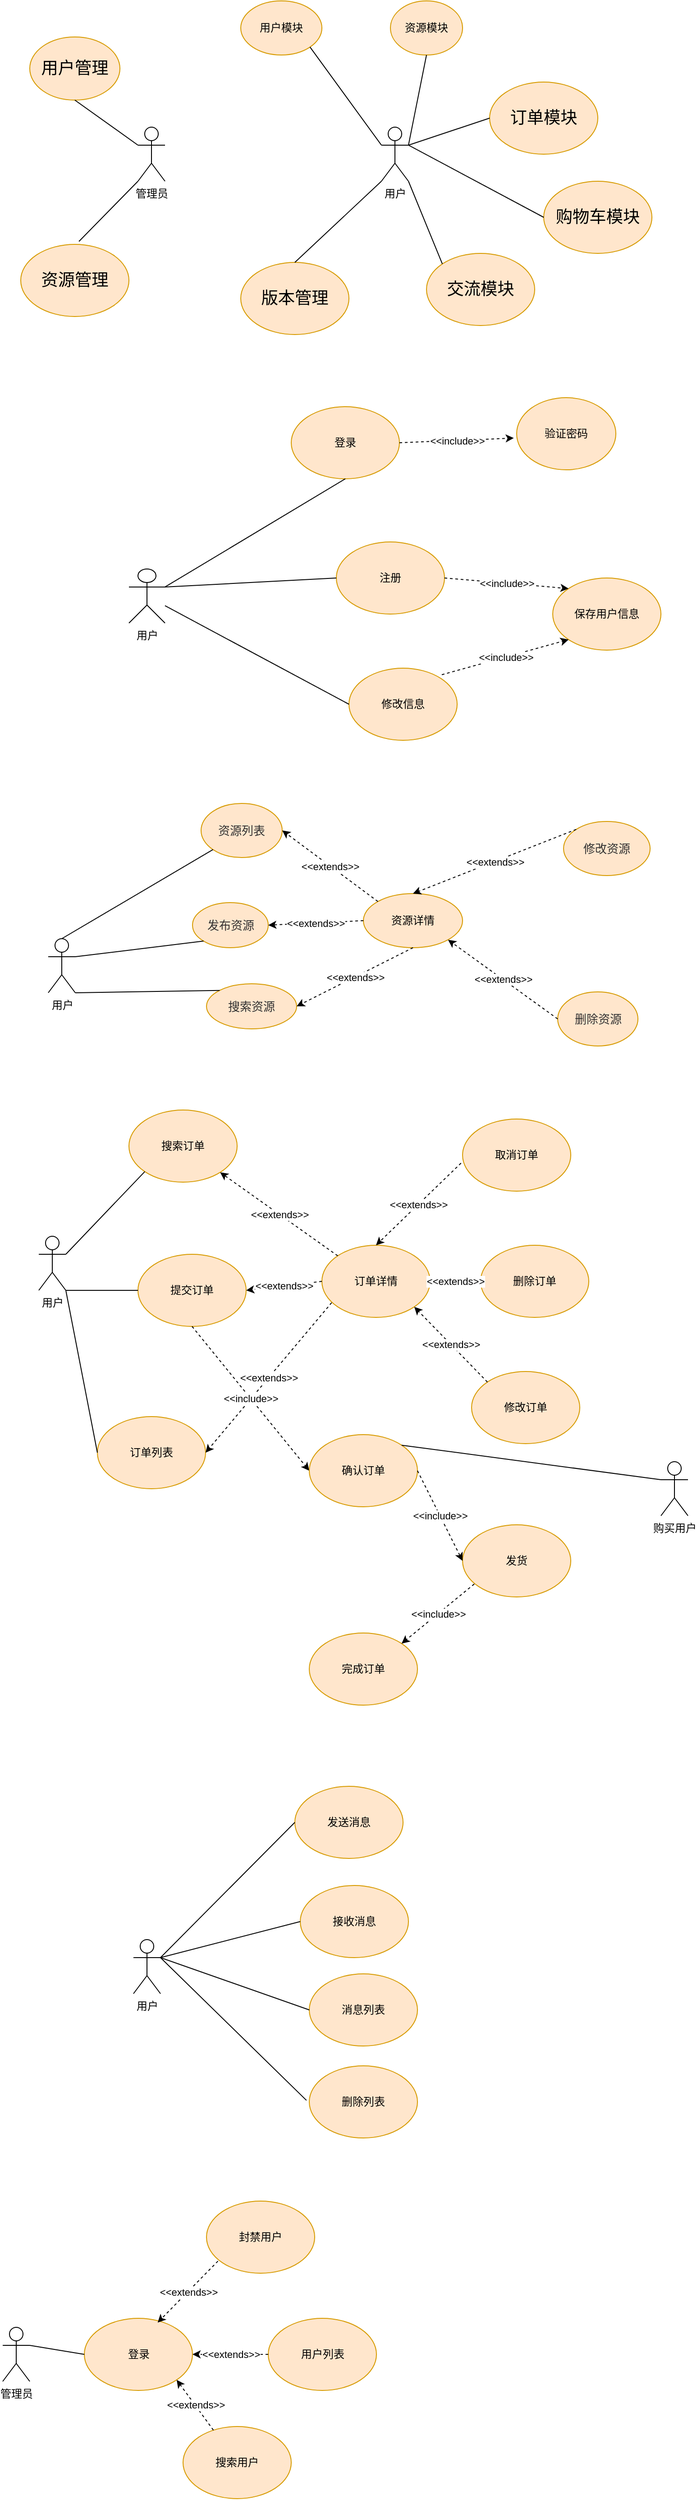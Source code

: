 <mxfile version="24.0.4" type="github">
  <diagram name="第 1 页" id="FDtEsgjhYImc4gk-P5fz">
    <mxGraphModel dx="744" dy="450" grid="1" gridSize="10" guides="1" tooltips="1" connect="1" arrows="1" fold="1" page="1" pageScale="1" pageWidth="827" pageHeight="1169" math="0" shadow="0">
      <root>
        <mxCell id="0" />
        <mxCell id="1" parent="0" />
        <mxCell id="mCHO1RYdTXxO_RGGgIWj-1" value="管理员" style="shape=umlActor;verticalLabelPosition=bottom;verticalAlign=top;html=1;outlineConnect=0;" vertex="1" parent="1">
          <mxGeometry x="180" y="210" width="30" height="60" as="geometry" />
        </mxCell>
        <mxCell id="mCHO1RYdTXxO_RGGgIWj-4" value="用户" style="shape=umlActor;verticalLabelPosition=bottom;verticalAlign=top;html=1;outlineConnect=0;" vertex="1" parent="1">
          <mxGeometry x="450" y="210" width="30" height="60" as="geometry" />
        </mxCell>
        <mxCell id="mCHO1RYdTXxO_RGGgIWj-5" value="用户模块" style="ellipse;whiteSpace=wrap;html=1;fillColor=#ffe6cc;strokeColor=#d79b00;" vertex="1" parent="1">
          <mxGeometry x="294" y="70" width="90" height="60" as="geometry" />
        </mxCell>
        <mxCell id="mCHO1RYdTXxO_RGGgIWj-6" value="资源模块" style="ellipse;whiteSpace=wrap;html=1;fillColor=#ffe6cc;strokeColor=#d79b00;" vertex="1" parent="1">
          <mxGeometry x="460" y="70" width="80" height="60" as="geometry" />
        </mxCell>
        <mxCell id="mCHO1RYdTXxO_RGGgIWj-7" value="&lt;span style=&quot;font-size: 14pt; font-family: 黑体;&quot;&gt;订单模块&lt;/span&gt;" style="ellipse;whiteSpace=wrap;html=1;fillColor=#ffe6cc;strokeColor=#d79b00;" vertex="1" parent="1">
          <mxGeometry x="570" y="160" width="120" height="80" as="geometry" />
        </mxCell>
        <mxCell id="mCHO1RYdTXxO_RGGgIWj-8" value="&lt;span style=&quot;font-size: 14pt; font-family: 黑体;&quot;&gt;交流模块&lt;/span&gt;" style="ellipse;whiteSpace=wrap;html=1;fillColor=#ffe6cc;strokeColor=#d79b00;" vertex="1" parent="1">
          <mxGeometry x="500" y="350" width="120" height="80" as="geometry" />
        </mxCell>
        <mxCell id="mCHO1RYdTXxO_RGGgIWj-9" value="&lt;span style=&quot;font-size: 14pt; font-family: 黑体;&quot;&gt;用户管理&lt;/span&gt;" style="ellipse;whiteSpace=wrap;html=1;fillColor=#ffe6cc;strokeColor=#d79b00;" vertex="1" parent="1">
          <mxGeometry x="60" y="110" width="100" height="70" as="geometry" />
        </mxCell>
        <mxCell id="mCHO1RYdTXxO_RGGgIWj-10" value="&lt;p class=&quot;MsoNormal&quot;&gt;&lt;span style=&quot;font-size: 14pt; font-family: 黑体;&quot;&gt;资源管理&lt;span lang=&quot;EN-US&quot;&gt;&lt;/span&gt;&lt;/span&gt;&lt;/p&gt;" style="ellipse;whiteSpace=wrap;html=1;fillColor=#ffe6cc;strokeColor=#d79b00;" vertex="1" parent="1">
          <mxGeometry x="50" y="340" width="120" height="80" as="geometry" />
        </mxCell>
        <mxCell id="mCHO1RYdTXxO_RGGgIWj-11" value="&lt;span style=&quot;font-size: 14pt; font-family: 黑体;&quot;&gt;版本管理&lt;/span&gt;" style="ellipse;whiteSpace=wrap;html=1;fillColor=#ffe6cc;strokeColor=#d79b00;" vertex="1" parent="1">
          <mxGeometry x="294" y="360" width="120" height="80" as="geometry" />
        </mxCell>
        <mxCell id="mCHO1RYdTXxO_RGGgIWj-12" value="&lt;span style=&quot;font-size: 14pt; font-family: 黑体;&quot;&gt;购物车模块&lt;/span&gt;" style="ellipse;whiteSpace=wrap;html=1;fillColor=#ffe6cc;strokeColor=#d79b00;" vertex="1" parent="1">
          <mxGeometry x="630" y="270" width="120" height="80" as="geometry" />
        </mxCell>
        <mxCell id="mCHO1RYdTXxO_RGGgIWj-13" value="" style="endArrow=none;html=1;rounded=0;exitX=0.538;exitY=-0.041;exitDx=0;exitDy=0;exitPerimeter=0;entryX=0;entryY=1;entryDx=0;entryDy=0;entryPerimeter=0;" edge="1" parent="1" source="mCHO1RYdTXxO_RGGgIWj-10" target="mCHO1RYdTXxO_RGGgIWj-1">
          <mxGeometry width="50" height="50" relative="1" as="geometry">
            <mxPoint x="320" y="280" as="sourcePoint" />
            <mxPoint x="370" y="230" as="targetPoint" />
          </mxGeometry>
        </mxCell>
        <mxCell id="mCHO1RYdTXxO_RGGgIWj-15" value="" style="endArrow=none;html=1;rounded=0;exitX=0;exitY=0.333;exitDx=0;exitDy=0;exitPerimeter=0;entryX=0.5;entryY=1;entryDx=0;entryDy=0;" edge="1" parent="1" source="mCHO1RYdTXxO_RGGgIWj-1" target="mCHO1RYdTXxO_RGGgIWj-9">
          <mxGeometry width="50" height="50" relative="1" as="geometry">
            <mxPoint x="160" y="220" as="sourcePoint" />
            <mxPoint x="210" y="170" as="targetPoint" />
          </mxGeometry>
        </mxCell>
        <mxCell id="mCHO1RYdTXxO_RGGgIWj-16" value="" style="endArrow=none;html=1;rounded=0;exitX=0.5;exitY=0;exitDx=0;exitDy=0;entryX=0;entryY=1;entryDx=0;entryDy=0;entryPerimeter=0;" edge="1" parent="1" source="mCHO1RYdTXxO_RGGgIWj-11" target="mCHO1RYdTXxO_RGGgIWj-4">
          <mxGeometry width="50" height="50" relative="1" as="geometry">
            <mxPoint x="300" y="290" as="sourcePoint" />
            <mxPoint x="350" y="240" as="targetPoint" />
          </mxGeometry>
        </mxCell>
        <mxCell id="mCHO1RYdTXxO_RGGgIWj-17" value="" style="endArrow=none;html=1;rounded=0;exitX=0;exitY=0;exitDx=0;exitDy=0;entryX=1;entryY=1;entryDx=0;entryDy=0;entryPerimeter=0;" edge="1" parent="1" source="mCHO1RYdTXxO_RGGgIWj-8" target="mCHO1RYdTXxO_RGGgIWj-4">
          <mxGeometry width="50" height="50" relative="1" as="geometry">
            <mxPoint x="500" y="350" as="sourcePoint" />
            <mxPoint x="550" y="300" as="targetPoint" />
          </mxGeometry>
        </mxCell>
        <mxCell id="mCHO1RYdTXxO_RGGgIWj-18" value="" style="endArrow=none;html=1;rounded=0;exitX=0;exitY=0.333;exitDx=0;exitDy=0;exitPerimeter=0;entryX=1;entryY=1;entryDx=0;entryDy=0;" edge="1" parent="1" source="mCHO1RYdTXxO_RGGgIWj-4" target="mCHO1RYdTXxO_RGGgIWj-5">
          <mxGeometry width="50" height="50" relative="1" as="geometry">
            <mxPoint x="360" y="230" as="sourcePoint" />
            <mxPoint x="410" y="180" as="targetPoint" />
          </mxGeometry>
        </mxCell>
        <mxCell id="mCHO1RYdTXxO_RGGgIWj-19" value="" style="endArrow=none;html=1;rounded=0;exitX=1;exitY=0.333;exitDx=0;exitDy=0;exitPerimeter=0;entryX=0.5;entryY=1;entryDx=0;entryDy=0;" edge="1" parent="1" source="mCHO1RYdTXxO_RGGgIWj-4" target="mCHO1RYdTXxO_RGGgIWj-6">
          <mxGeometry width="50" height="50" relative="1" as="geometry">
            <mxPoint x="570" y="170" as="sourcePoint" />
            <mxPoint x="620" y="120" as="targetPoint" />
          </mxGeometry>
        </mxCell>
        <mxCell id="mCHO1RYdTXxO_RGGgIWj-20" value="" style="endArrow=none;html=1;rounded=0;entryX=0;entryY=0.5;entryDx=0;entryDy=0;" edge="1" parent="1" target="mCHO1RYdTXxO_RGGgIWj-7">
          <mxGeometry width="50" height="50" relative="1" as="geometry">
            <mxPoint x="480" y="230" as="sourcePoint" />
            <mxPoint x="620" y="140" as="targetPoint" />
          </mxGeometry>
        </mxCell>
        <mxCell id="mCHO1RYdTXxO_RGGgIWj-21" value="" style="endArrow=none;html=1;rounded=0;exitX=1;exitY=0.333;exitDx=0;exitDy=0;exitPerimeter=0;entryX=0;entryY=0.5;entryDx=0;entryDy=0;" edge="1" parent="1" source="mCHO1RYdTXxO_RGGgIWj-4" target="mCHO1RYdTXxO_RGGgIWj-12">
          <mxGeometry width="50" height="50" relative="1" as="geometry">
            <mxPoint x="580" y="340" as="sourcePoint" />
            <mxPoint x="630" y="290" as="targetPoint" />
          </mxGeometry>
        </mxCell>
        <mxCell id="mCHO1RYdTXxO_RGGgIWj-22" value="用户" style="shape=umlActor;verticalLabelPosition=bottom;verticalAlign=top;html=1;outlineConnect=0;" vertex="1" parent="1">
          <mxGeometry x="170" y="700" width="40" height="60" as="geometry" />
        </mxCell>
        <mxCell id="mCHO1RYdTXxO_RGGgIWj-24" value="登录" style="ellipse;whiteSpace=wrap;html=1;fillColor=#ffe6cc;strokeColor=#d79b00;" vertex="1" parent="1">
          <mxGeometry x="350" y="520" width="120" height="80" as="geometry" />
        </mxCell>
        <mxCell id="mCHO1RYdTXxO_RGGgIWj-25" value="注册" style="ellipse;whiteSpace=wrap;html=1;fillColor=#ffe6cc;strokeColor=#d79b00;" vertex="1" parent="1">
          <mxGeometry x="400" y="670" width="120" height="80" as="geometry" />
        </mxCell>
        <mxCell id="mCHO1RYdTXxO_RGGgIWj-26" value="修改信息" style="ellipse;whiteSpace=wrap;html=1;fillColor=#ffe6cc;strokeColor=#d79b00;" vertex="1" parent="1">
          <mxGeometry x="414" y="810" width="120" height="80" as="geometry" />
        </mxCell>
        <mxCell id="mCHO1RYdTXxO_RGGgIWj-27" value="" style="endArrow=none;html=1;rounded=0;exitX=1;exitY=0.333;exitDx=0;exitDy=0;entryX=0.5;entryY=1;entryDx=0;entryDy=0;exitPerimeter=0;" edge="1" parent="1" source="mCHO1RYdTXxO_RGGgIWj-22" target="mCHO1RYdTXxO_RGGgIWj-24">
          <mxGeometry width="50" height="50" relative="1" as="geometry">
            <mxPoint x="255.5" y="690" as="sourcePoint" />
            <mxPoint x="200" y="570" as="targetPoint" />
          </mxGeometry>
        </mxCell>
        <mxCell id="mCHO1RYdTXxO_RGGgIWj-28" value="" style="endArrow=none;html=1;rounded=0;exitX=1;exitY=0.333;exitDx=0;exitDy=0;entryX=0;entryY=0.5;entryDx=0;entryDy=0;exitPerimeter=0;" edge="1" parent="1" source="mCHO1RYdTXxO_RGGgIWj-22" target="mCHO1RYdTXxO_RGGgIWj-25">
          <mxGeometry width="50" height="50" relative="1" as="geometry">
            <mxPoint x="301.0" y="725" as="sourcePoint" />
            <mxPoint x="440" y="640" as="targetPoint" />
          </mxGeometry>
        </mxCell>
        <mxCell id="mCHO1RYdTXxO_RGGgIWj-29" value="" style="endArrow=none;html=1;rounded=0;exitX=0;exitY=0.5;exitDx=0;exitDy=0;" edge="1" parent="1" source="mCHO1RYdTXxO_RGGgIWj-26" target="mCHO1RYdTXxO_RGGgIWj-22">
          <mxGeometry width="50" height="50" relative="1" as="geometry">
            <mxPoint x="330" y="810" as="sourcePoint" />
            <mxPoint x="287.673" y="749.749" as="targetPoint" />
          </mxGeometry>
        </mxCell>
        <mxCell id="mCHO1RYdTXxO_RGGgIWj-31" value="验证密码" style="ellipse;whiteSpace=wrap;html=1;fillColor=#ffe6cc;strokeColor=#d79b00;" vertex="1" parent="1">
          <mxGeometry x="600" y="510" width="110" height="80" as="geometry" />
        </mxCell>
        <mxCell id="mCHO1RYdTXxO_RGGgIWj-32" value="" style="endArrow=classic;html=1;rounded=0;exitX=1;exitY=0.5;exitDx=0;exitDy=0;entryX=-0.029;entryY=0.56;entryDx=0;entryDy=0;entryPerimeter=0;dashed=1;" edge="1" parent="1" source="mCHO1RYdTXxO_RGGgIWj-24" target="mCHO1RYdTXxO_RGGgIWj-31">
          <mxGeometry relative="1" as="geometry">
            <mxPoint x="540" y="500" as="sourcePoint" />
            <mxPoint x="640" y="500" as="targetPoint" />
          </mxGeometry>
        </mxCell>
        <mxCell id="mCHO1RYdTXxO_RGGgIWj-33" value="&amp;lt;&amp;lt;include&amp;gt;&amp;gt;" style="edgeLabel;resizable=0;html=1;;align=center;verticalAlign=middle;" connectable="0" vertex="1" parent="mCHO1RYdTXxO_RGGgIWj-32">
          <mxGeometry relative="1" as="geometry" />
        </mxCell>
        <mxCell id="mCHO1RYdTXxO_RGGgIWj-36" value="用户" style="shape=umlActor;verticalLabelPosition=bottom;verticalAlign=top;html=1;outlineConnect=0;" vertex="1" parent="1">
          <mxGeometry x="80.5" y="1110" width="30" height="60" as="geometry" />
        </mxCell>
        <mxCell id="mCHO1RYdTXxO_RGGgIWj-38" value="&lt;span style=&quot;color: rgb(50, 50, 50); font-family: &amp;quot;Microsoft YaHei&amp;quot;, 微软雅黑, Arial; font-size: 13px; background-color: rgba(255, 255, 255, 0.01);&quot;&gt;发布资源&lt;/span&gt;" style="ellipse;whiteSpace=wrap;html=1;fillColor=#ffe6cc;strokeColor=#d79b00;" vertex="1" parent="1">
          <mxGeometry x="240.5" y="1070" width="84" height="50" as="geometry" />
        </mxCell>
        <mxCell id="mCHO1RYdTXxO_RGGgIWj-39" value="&lt;span style=&quot;color: rgb(50, 50, 50); font-family: &amp;quot;Microsoft YaHei&amp;quot;, 微软雅黑, Arial; font-size: 13px; background-color: rgba(255, 255, 255, 0.01);&quot;&gt;删除资源&lt;/span&gt;" style="ellipse;whiteSpace=wrap;html=1;fillColor=#ffe6cc;strokeColor=#d79b00;" vertex="1" parent="1">
          <mxGeometry x="645.5" y="1169" width="89" height="60" as="geometry" />
        </mxCell>
        <mxCell id="mCHO1RYdTXxO_RGGgIWj-40" value="&lt;span style=&quot;color: rgb(50, 50, 50); font-family: &amp;quot;Microsoft YaHei&amp;quot;, 微软雅黑, Arial; font-size: 13px; background-color: rgba(255, 255, 255, 0.01);&quot;&gt;修改资源&lt;/span&gt;" style="ellipse;whiteSpace=wrap;html=1;fillColor=#ffe6cc;strokeColor=#d79b00;" vertex="1" parent="1">
          <mxGeometry x="652" y="980" width="96" height="60" as="geometry" />
        </mxCell>
        <mxCell id="mCHO1RYdTXxO_RGGgIWj-42" value="保存用户信息" style="ellipse;whiteSpace=wrap;html=1;fillColor=#ffe6cc;strokeColor=#d79b00;" vertex="1" parent="1">
          <mxGeometry x="640" y="710" width="120" height="80" as="geometry" />
        </mxCell>
        <mxCell id="mCHO1RYdTXxO_RGGgIWj-43" value="" style="endArrow=classic;html=1;rounded=0;exitX=1;exitY=0.5;exitDx=0;exitDy=0;entryX=0;entryY=0;entryDx=0;entryDy=0;dashed=1;" edge="1" parent="1" source="mCHO1RYdTXxO_RGGgIWj-25" target="mCHO1RYdTXxO_RGGgIWj-42">
          <mxGeometry relative="1" as="geometry">
            <mxPoint x="480" y="570" as="sourcePoint" />
            <mxPoint x="607" y="565" as="targetPoint" />
          </mxGeometry>
        </mxCell>
        <mxCell id="mCHO1RYdTXxO_RGGgIWj-44" value="&amp;lt;&amp;lt;include&amp;gt;&amp;gt;" style="edgeLabel;resizable=0;html=1;;align=center;verticalAlign=middle;" connectable="0" vertex="1" parent="mCHO1RYdTXxO_RGGgIWj-43">
          <mxGeometry relative="1" as="geometry" />
        </mxCell>
        <mxCell id="mCHO1RYdTXxO_RGGgIWj-45" value="" style="endArrow=classic;html=1;rounded=0;exitX=0.858;exitY=0.091;exitDx=0;exitDy=0;entryX=0;entryY=1;entryDx=0;entryDy=0;dashed=1;exitPerimeter=0;" edge="1" parent="1" source="mCHO1RYdTXxO_RGGgIWj-26" target="mCHO1RYdTXxO_RGGgIWj-42">
          <mxGeometry relative="1" as="geometry">
            <mxPoint x="490" y="580" as="sourcePoint" />
            <mxPoint x="617" y="575" as="targetPoint" />
          </mxGeometry>
        </mxCell>
        <mxCell id="mCHO1RYdTXxO_RGGgIWj-46" value="&amp;lt;&amp;lt;include&amp;gt;&amp;gt;" style="edgeLabel;resizable=0;html=1;;align=center;verticalAlign=middle;" connectable="0" vertex="1" parent="mCHO1RYdTXxO_RGGgIWj-45">
          <mxGeometry relative="1" as="geometry" />
        </mxCell>
        <mxCell id="mCHO1RYdTXxO_RGGgIWj-47" value="" style="endArrow=none;html=1;rounded=0;exitX=1;exitY=0.333;exitDx=0;exitDy=0;exitPerimeter=0;entryX=0;entryY=1;entryDx=0;entryDy=0;" edge="1" parent="1" source="mCHO1RYdTXxO_RGGgIWj-36" target="mCHO1RYdTXxO_RGGgIWj-38">
          <mxGeometry width="50" height="50" relative="1" as="geometry">
            <mxPoint x="140.5" y="1090" as="sourcePoint" />
            <mxPoint x="190.5" y="1040" as="targetPoint" />
          </mxGeometry>
        </mxCell>
        <mxCell id="mCHO1RYdTXxO_RGGgIWj-50" value="&lt;span style=&quot;color: rgb(50, 50, 50); font-family: &amp;quot;Microsoft YaHei&amp;quot;, 微软雅黑, Arial; font-size: 13px; background-color: rgba(255, 255, 255, 0.01);&quot;&gt;搜索资源&lt;/span&gt;" style="ellipse;whiteSpace=wrap;html=1;fillColor=#ffe6cc;strokeColor=#d79b00;" vertex="1" parent="1">
          <mxGeometry x="256" y="1160" width="100" height="50" as="geometry" />
        </mxCell>
        <mxCell id="mCHO1RYdTXxO_RGGgIWj-51" value="" style="endArrow=none;html=1;rounded=0;entryX=0;entryY=0;entryDx=0;entryDy=0;exitX=1;exitY=1;exitDx=0;exitDy=0;exitPerimeter=0;" edge="1" parent="1" source="mCHO1RYdTXxO_RGGgIWj-36" target="mCHO1RYdTXxO_RGGgIWj-50">
          <mxGeometry width="50" height="50" relative="1" as="geometry">
            <mxPoint x="60.5" y="1280" as="sourcePoint" />
            <mxPoint x="110.5" y="1230" as="targetPoint" />
          </mxGeometry>
        </mxCell>
        <mxCell id="mCHO1RYdTXxO_RGGgIWj-52" value="&lt;span style=&quot;color: rgb(50, 50, 50); font-family: &amp;quot;Microsoft YaHei&amp;quot;, 微软雅黑, Arial; font-size: 13px; background-color: rgba(255, 255, 255, 0.01);&quot;&gt;资源列表&lt;/span&gt;" style="ellipse;whiteSpace=wrap;html=1;fillColor=#ffe6cc;strokeColor=#d79b00;" vertex="1" parent="1">
          <mxGeometry x="250" y="960" width="90" height="60" as="geometry" />
        </mxCell>
        <mxCell id="mCHO1RYdTXxO_RGGgIWj-53" value="" style="endArrow=none;html=1;rounded=0;exitX=0.5;exitY=0;exitDx=0;exitDy=0;exitPerimeter=0;entryX=0;entryY=1;entryDx=0;entryDy=0;" edge="1" parent="1" source="mCHO1RYdTXxO_RGGgIWj-36" target="mCHO1RYdTXxO_RGGgIWj-52">
          <mxGeometry width="50" height="50" relative="1" as="geometry">
            <mxPoint x="90.5" y="1130" as="sourcePoint" />
            <mxPoint x="140.5" y="1080" as="targetPoint" />
          </mxGeometry>
        </mxCell>
        <mxCell id="mCHO1RYdTXxO_RGGgIWj-54" value="资源详情" style="ellipse;whiteSpace=wrap;html=1;fillColor=#ffe6cc;strokeColor=#d79b00;" vertex="1" parent="1">
          <mxGeometry x="430" y="1060" width="110" height="60" as="geometry" />
        </mxCell>
        <mxCell id="mCHO1RYdTXxO_RGGgIWj-56" value="" style="endArrow=classic;html=1;rounded=0;exitX=0;exitY=0;exitDx=0;exitDy=0;entryX=1;entryY=0.5;entryDx=0;entryDy=0;dashed=1;" edge="1" parent="1" source="mCHO1RYdTXxO_RGGgIWj-54" target="mCHO1RYdTXxO_RGGgIWj-52">
          <mxGeometry relative="1" as="geometry">
            <mxPoint x="392.5" y="1028" as="sourcePoint" />
            <mxPoint x="530.5" y="1040" as="targetPoint" />
          </mxGeometry>
        </mxCell>
        <mxCell id="mCHO1RYdTXxO_RGGgIWj-57" value="&amp;lt;&amp;lt;extends&amp;gt;&amp;gt;" style="edgeLabel;resizable=0;html=1;;align=center;verticalAlign=middle;" connectable="0" vertex="1" parent="mCHO1RYdTXxO_RGGgIWj-56">
          <mxGeometry relative="1" as="geometry" />
        </mxCell>
        <mxCell id="mCHO1RYdTXxO_RGGgIWj-59" value="" style="endArrow=classic;html=1;rounded=0;exitX=0;exitY=0.5;exitDx=0;exitDy=0;entryX=1;entryY=0.5;entryDx=0;entryDy=0;dashed=1;" edge="1" parent="1" source="mCHO1RYdTXxO_RGGgIWj-54" target="mCHO1RYdTXxO_RGGgIWj-38">
          <mxGeometry relative="1" as="geometry">
            <mxPoint x="496.5" y="1059" as="sourcePoint" />
            <mxPoint x="280.5" y="1020" as="targetPoint" />
          </mxGeometry>
        </mxCell>
        <mxCell id="mCHO1RYdTXxO_RGGgIWj-60" value="&amp;lt;&amp;lt;extends&amp;gt;&amp;gt;" style="edgeLabel;resizable=0;html=1;;align=center;verticalAlign=middle;" connectable="0" vertex="1" parent="mCHO1RYdTXxO_RGGgIWj-59">
          <mxGeometry relative="1" as="geometry" />
        </mxCell>
        <mxCell id="mCHO1RYdTXxO_RGGgIWj-61" value="" style="endArrow=classic;html=1;rounded=0;exitX=0.5;exitY=1;exitDx=0;exitDy=0;entryX=1;entryY=0.5;entryDx=0;entryDy=0;dashed=1;" edge="1" parent="1" source="mCHO1RYdTXxO_RGGgIWj-54" target="mCHO1RYdTXxO_RGGgIWj-50">
          <mxGeometry relative="1" as="geometry">
            <mxPoint x="506.5" y="1069" as="sourcePoint" />
            <mxPoint x="290.5" y="1030" as="targetPoint" />
          </mxGeometry>
        </mxCell>
        <mxCell id="mCHO1RYdTXxO_RGGgIWj-62" value="&amp;lt;&amp;lt;extends&amp;gt;&amp;gt;" style="edgeLabel;resizable=0;html=1;;align=center;verticalAlign=middle;" connectable="0" vertex="1" parent="mCHO1RYdTXxO_RGGgIWj-61">
          <mxGeometry relative="1" as="geometry" />
        </mxCell>
        <mxCell id="mCHO1RYdTXxO_RGGgIWj-65" value="用户" style="shape=umlActor;verticalLabelPosition=bottom;verticalAlign=top;html=1;outlineConnect=0;" vertex="1" parent="1">
          <mxGeometry x="70" y="1440" width="30" height="60" as="geometry" />
        </mxCell>
        <mxCell id="mCHO1RYdTXxO_RGGgIWj-66" value="提交订单" style="ellipse;whiteSpace=wrap;html=1;fillColor=#ffe6cc;strokeColor=#d79b00;" vertex="1" parent="1">
          <mxGeometry x="180" y="1460" width="120" height="80" as="geometry" />
        </mxCell>
        <mxCell id="mCHO1RYdTXxO_RGGgIWj-67" value="删除订单" style="ellipse;whiteSpace=wrap;html=1;fillColor=#ffe6cc;strokeColor=#d79b00;" vertex="1" parent="1">
          <mxGeometry x="560" y="1450" width="120" height="80" as="geometry" />
        </mxCell>
        <mxCell id="mCHO1RYdTXxO_RGGgIWj-68" value="" style="endArrow=classic;html=1;rounded=0;exitX=0;exitY=0.5;exitDx=0;exitDy=0;dashed=1;entryX=1;entryY=1;entryDx=0;entryDy=0;" edge="1" parent="1" source="mCHO1RYdTXxO_RGGgIWj-39" target="mCHO1RYdTXxO_RGGgIWj-54">
          <mxGeometry relative="1" as="geometry">
            <mxPoint x="480.5" y="1080" as="sourcePoint" />
            <mxPoint x="580" y="1070" as="targetPoint" />
          </mxGeometry>
        </mxCell>
        <mxCell id="mCHO1RYdTXxO_RGGgIWj-69" value="&amp;lt;&amp;lt;extends&amp;gt;&amp;gt;" style="edgeLabel;resizable=0;html=1;;align=center;verticalAlign=middle;" connectable="0" vertex="1" parent="mCHO1RYdTXxO_RGGgIWj-68">
          <mxGeometry relative="1" as="geometry" />
        </mxCell>
        <mxCell id="mCHO1RYdTXxO_RGGgIWj-70" value="" style="endArrow=classic;html=1;rounded=0;exitX=0;exitY=0;exitDx=0;exitDy=0;dashed=1;entryX=0.5;entryY=0;entryDx=0;entryDy=0;" edge="1" parent="1" source="mCHO1RYdTXxO_RGGgIWj-40" target="mCHO1RYdTXxO_RGGgIWj-54">
          <mxGeometry relative="1" as="geometry">
            <mxPoint x="681" y="1080" as="sourcePoint" />
            <mxPoint x="590" y="1080" as="targetPoint" />
          </mxGeometry>
        </mxCell>
        <mxCell id="mCHO1RYdTXxO_RGGgIWj-71" value="&amp;lt;&amp;lt;extends&amp;gt;&amp;gt;" style="edgeLabel;resizable=0;html=1;;align=center;verticalAlign=middle;" connectable="0" vertex="1" parent="mCHO1RYdTXxO_RGGgIWj-70">
          <mxGeometry relative="1" as="geometry" />
        </mxCell>
        <mxCell id="mCHO1RYdTXxO_RGGgIWj-72" value="修改订单" style="ellipse;whiteSpace=wrap;html=1;fillColor=#ffe6cc;strokeColor=#d79b00;" vertex="1" parent="1">
          <mxGeometry x="550" y="1590" width="120" height="80" as="geometry" />
        </mxCell>
        <mxCell id="mCHO1RYdTXxO_RGGgIWj-73" value="取消订单" style="ellipse;whiteSpace=wrap;html=1;fillColor=#ffe6cc;strokeColor=#d79b00;" vertex="1" parent="1">
          <mxGeometry x="540" y="1310" width="120" height="80" as="geometry" />
        </mxCell>
        <mxCell id="mCHO1RYdTXxO_RGGgIWj-74" value="订单详情" style="ellipse;whiteSpace=wrap;html=1;fillColor=#ffe6cc;strokeColor=#d79b00;" vertex="1" parent="1">
          <mxGeometry x="384" y="1450" width="120" height="80" as="geometry" />
        </mxCell>
        <mxCell id="mCHO1RYdTXxO_RGGgIWj-75" value="订单列表" style="ellipse;whiteSpace=wrap;html=1;fillColor=#ffe6cc;strokeColor=#d79b00;" vertex="1" parent="1">
          <mxGeometry x="135" y="1640" width="120" height="80" as="geometry" />
        </mxCell>
        <mxCell id="mCHO1RYdTXxO_RGGgIWj-76" value="搜索订单" style="ellipse;whiteSpace=wrap;html=1;fillColor=#ffe6cc;strokeColor=#d79b00;" vertex="1" parent="1">
          <mxGeometry x="170" y="1300" width="120" height="80" as="geometry" />
        </mxCell>
        <mxCell id="mCHO1RYdTXxO_RGGgIWj-77" value="" style="endArrow=none;html=1;rounded=0;exitX=1;exitY=1;exitDx=0;exitDy=0;exitPerimeter=0;entryX=0;entryY=0.5;entryDx=0;entryDy=0;" edge="1" parent="1" source="mCHO1RYdTXxO_RGGgIWj-65" target="mCHO1RYdTXxO_RGGgIWj-66">
          <mxGeometry width="50" height="50" relative="1" as="geometry">
            <mxPoint x="150" y="1530" as="sourcePoint" />
            <mxPoint x="200" y="1480" as="targetPoint" />
          </mxGeometry>
        </mxCell>
        <mxCell id="mCHO1RYdTXxO_RGGgIWj-78" value="" style="endArrow=none;html=1;rounded=0;exitX=0;exitY=0.5;exitDx=0;exitDy=0;entryX=1;entryY=1;entryDx=0;entryDy=0;entryPerimeter=0;" edge="1" parent="1" source="mCHO1RYdTXxO_RGGgIWj-75" target="mCHO1RYdTXxO_RGGgIWj-65">
          <mxGeometry width="50" height="50" relative="1" as="geometry">
            <mxPoint x="170" y="1620" as="sourcePoint" />
            <mxPoint x="96" y="1580" as="targetPoint" />
          </mxGeometry>
        </mxCell>
        <mxCell id="mCHO1RYdTXxO_RGGgIWj-79" value="" style="endArrow=none;html=1;rounded=0;exitX=1;exitY=0.333;exitDx=0;exitDy=0;exitPerimeter=0;entryX=0;entryY=1;entryDx=0;entryDy=0;" edge="1" parent="1" source="mCHO1RYdTXxO_RGGgIWj-65" target="mCHO1RYdTXxO_RGGgIWj-76">
          <mxGeometry width="50" height="50" relative="1" as="geometry">
            <mxPoint x="80" y="1400" as="sourcePoint" />
            <mxPoint x="130" y="1350" as="targetPoint" />
          </mxGeometry>
        </mxCell>
        <mxCell id="mCHO1RYdTXxO_RGGgIWj-81" value="" style="endArrow=classic;html=1;rounded=0;exitX=0;exitY=0.5;exitDx=0;exitDy=0;entryX=1;entryY=0.5;entryDx=0;entryDy=0;dashed=1;" edge="1" parent="1" source="mCHO1RYdTXxO_RGGgIWj-74" target="mCHO1RYdTXxO_RGGgIWj-66">
          <mxGeometry relative="1" as="geometry">
            <mxPoint x="405" y="1495" as="sourcePoint" />
            <mxPoint x="300" y="1500" as="targetPoint" />
          </mxGeometry>
        </mxCell>
        <mxCell id="mCHO1RYdTXxO_RGGgIWj-82" value="&amp;lt;&amp;lt;extends&amp;gt;&amp;gt;" style="edgeLabel;resizable=0;html=1;;align=center;verticalAlign=middle;" connectable="0" vertex="1" parent="mCHO1RYdTXxO_RGGgIWj-81">
          <mxGeometry relative="1" as="geometry" />
        </mxCell>
        <mxCell id="mCHO1RYdTXxO_RGGgIWj-83" value="" style="endArrow=classic;html=1;rounded=0;exitX=0.09;exitY=0.796;exitDx=0;exitDy=0;entryX=1;entryY=0.5;entryDx=0;entryDy=0;dashed=1;exitPerimeter=0;" edge="1" parent="1" source="mCHO1RYdTXxO_RGGgIWj-74" target="mCHO1RYdTXxO_RGGgIWj-75">
          <mxGeometry relative="1" as="geometry">
            <mxPoint x="415" y="1550" as="sourcePoint" />
            <mxPoint x="310" y="1510" as="targetPoint" />
          </mxGeometry>
        </mxCell>
        <mxCell id="mCHO1RYdTXxO_RGGgIWj-84" value="&amp;lt;&amp;lt;extends&amp;gt;&amp;gt;" style="edgeLabel;resizable=0;html=1;;align=center;verticalAlign=middle;" connectable="0" vertex="1" parent="mCHO1RYdTXxO_RGGgIWj-83">
          <mxGeometry relative="1" as="geometry" />
        </mxCell>
        <mxCell id="mCHO1RYdTXxO_RGGgIWj-85" value="" style="endArrow=classic;html=1;rounded=0;exitX=0;exitY=0;exitDx=0;exitDy=0;dashed=1;" edge="1" parent="1" source="mCHO1RYdTXxO_RGGgIWj-74" target="mCHO1RYdTXxO_RGGgIWj-76">
          <mxGeometry relative="1" as="geometry">
            <mxPoint x="424" y="1510" as="sourcePoint" />
            <mxPoint x="310" y="1510" as="targetPoint" />
          </mxGeometry>
        </mxCell>
        <mxCell id="mCHO1RYdTXxO_RGGgIWj-86" value="&amp;lt;&amp;lt;extends&amp;gt;&amp;gt;" style="edgeLabel;resizable=0;html=1;;align=center;verticalAlign=middle;" connectable="0" vertex="1" parent="mCHO1RYdTXxO_RGGgIWj-85">
          <mxGeometry relative="1" as="geometry" />
        </mxCell>
        <mxCell id="mCHO1RYdTXxO_RGGgIWj-87" value="" style="endArrow=classic;html=1;rounded=0;exitX=-0.014;exitY=0.611;exitDx=0;exitDy=0;dashed=1;exitPerimeter=0;entryX=0.5;entryY=0;entryDx=0;entryDy=0;" edge="1" parent="1" source="mCHO1RYdTXxO_RGGgIWj-73" target="mCHO1RYdTXxO_RGGgIWj-74">
          <mxGeometry relative="1" as="geometry">
            <mxPoint x="412" y="1472" as="sourcePoint" />
            <mxPoint x="281" y="1379" as="targetPoint" />
          </mxGeometry>
        </mxCell>
        <mxCell id="mCHO1RYdTXxO_RGGgIWj-88" value="&amp;lt;&amp;lt;extends&amp;gt;&amp;gt;" style="edgeLabel;resizable=0;html=1;;align=center;verticalAlign=middle;" connectable="0" vertex="1" parent="mCHO1RYdTXxO_RGGgIWj-87">
          <mxGeometry relative="1" as="geometry" />
        </mxCell>
        <mxCell id="mCHO1RYdTXxO_RGGgIWj-89" value="购买用户" style="shape=umlActor;verticalLabelPosition=bottom;verticalAlign=top;html=1;outlineConnect=0;" vertex="1" parent="1">
          <mxGeometry x="760" y="1690" width="30" height="60" as="geometry" />
        </mxCell>
        <mxCell id="mCHO1RYdTXxO_RGGgIWj-91" value="" style="endArrow=classic;html=1;rounded=0;exitX=0.5;exitY=1;exitDx=0;exitDy=0;dashed=1;entryX=0;entryY=0.5;entryDx=0;entryDy=0;" edge="1" parent="1" source="mCHO1RYdTXxO_RGGgIWj-66" target="mCHO1RYdTXxO_RGGgIWj-93">
          <mxGeometry relative="1" as="geometry">
            <mxPoint x="160.0" y="1552.8" as="sourcePoint" />
            <mxPoint x="390" y="1770" as="targetPoint" />
          </mxGeometry>
        </mxCell>
        <mxCell id="mCHO1RYdTXxO_RGGgIWj-92" value="&amp;lt;&amp;lt;include&amp;gt;&amp;gt;" style="edgeLabel;resizable=0;html=1;;align=center;verticalAlign=middle;" connectable="0" vertex="1" parent="mCHO1RYdTXxO_RGGgIWj-91">
          <mxGeometry relative="1" as="geometry" />
        </mxCell>
        <mxCell id="mCHO1RYdTXxO_RGGgIWj-93" value="确认订单" style="ellipse;whiteSpace=wrap;html=1;fillColor=#ffe6cc;strokeColor=#d79b00;" vertex="1" parent="1">
          <mxGeometry x="370" y="1660" width="120" height="80" as="geometry" />
        </mxCell>
        <mxCell id="mCHO1RYdTXxO_RGGgIWj-94" value="发货" style="ellipse;whiteSpace=wrap;html=1;fillColor=#ffe6cc;strokeColor=#d79b00;" vertex="1" parent="1">
          <mxGeometry x="540" y="1760" width="120" height="80" as="geometry" />
        </mxCell>
        <mxCell id="mCHO1RYdTXxO_RGGgIWj-95" value="" style="endArrow=classic;html=1;rounded=0;exitX=1;exitY=0.5;exitDx=0;exitDy=0;dashed=1;entryX=0;entryY=0.5;entryDx=0;entryDy=0;" edge="1" parent="1" source="mCHO1RYdTXxO_RGGgIWj-93" target="mCHO1RYdTXxO_RGGgIWj-94">
          <mxGeometry relative="1" as="geometry">
            <mxPoint x="434" y="1560" as="sourcePoint" />
            <mxPoint x="514" y="1800" as="targetPoint" />
          </mxGeometry>
        </mxCell>
        <mxCell id="mCHO1RYdTXxO_RGGgIWj-96" value="&amp;lt;&amp;lt;include&amp;gt;&amp;gt;" style="edgeLabel;resizable=0;html=1;;align=center;verticalAlign=middle;" connectable="0" vertex="1" parent="mCHO1RYdTXxO_RGGgIWj-95">
          <mxGeometry relative="1" as="geometry" />
        </mxCell>
        <mxCell id="mCHO1RYdTXxO_RGGgIWj-98" value="" style="endArrow=classic;html=1;rounded=0;exitX=0;exitY=0;exitDx=0;exitDy=0;dashed=1;entryX=1;entryY=1;entryDx=0;entryDy=0;" edge="1" parent="1" source="mCHO1RYdTXxO_RGGgIWj-72" target="mCHO1RYdTXxO_RGGgIWj-74">
          <mxGeometry relative="1" as="geometry">
            <mxPoint x="405" y="1524" as="sourcePoint" />
            <mxPoint x="440" y="1660" as="targetPoint" />
          </mxGeometry>
        </mxCell>
        <mxCell id="mCHO1RYdTXxO_RGGgIWj-99" value="&amp;lt;&amp;lt;extends&amp;gt;&amp;gt;" style="edgeLabel;resizable=0;html=1;;align=center;verticalAlign=middle;" connectable="0" vertex="1" parent="mCHO1RYdTXxO_RGGgIWj-98">
          <mxGeometry relative="1" as="geometry" />
        </mxCell>
        <mxCell id="mCHO1RYdTXxO_RGGgIWj-100" value="" style="endArrow=classic;html=1;rounded=0;exitX=0;exitY=0.5;exitDx=0;exitDy=0;dashed=1;entryX=1;entryY=0.5;entryDx=0;entryDy=0;" edge="1" parent="1" source="mCHO1RYdTXxO_RGGgIWj-67" target="mCHO1RYdTXxO_RGGgIWj-74">
          <mxGeometry relative="1" as="geometry">
            <mxPoint x="578" y="1612" as="sourcePoint" />
            <mxPoint x="496" y="1528" as="targetPoint" />
          </mxGeometry>
        </mxCell>
        <mxCell id="mCHO1RYdTXxO_RGGgIWj-101" value="&amp;lt;&amp;lt;extends&amp;gt;&amp;gt;" style="edgeLabel;resizable=0;html=1;;align=center;verticalAlign=middle;" connectable="0" vertex="1" parent="mCHO1RYdTXxO_RGGgIWj-100">
          <mxGeometry relative="1" as="geometry" />
        </mxCell>
        <mxCell id="mCHO1RYdTXxO_RGGgIWj-102" value="" style="endArrow=none;html=1;rounded=0;exitX=1;exitY=0;exitDx=0;exitDy=0;entryX=0;entryY=0.333;entryDx=0;entryDy=0;entryPerimeter=0;" edge="1" parent="1" source="mCHO1RYdTXxO_RGGgIWj-93" target="mCHO1RYdTXxO_RGGgIWj-89">
          <mxGeometry width="50" height="50" relative="1" as="geometry">
            <mxPoint x="440" y="1710" as="sourcePoint" />
            <mxPoint x="490" y="1660" as="targetPoint" />
          </mxGeometry>
        </mxCell>
        <mxCell id="mCHO1RYdTXxO_RGGgIWj-103" value="完成订单" style="ellipse;whiteSpace=wrap;html=1;fillColor=#ffe6cc;strokeColor=#d79b00;" vertex="1" parent="1">
          <mxGeometry x="370" y="1880" width="120" height="80" as="geometry" />
        </mxCell>
        <mxCell id="mCHO1RYdTXxO_RGGgIWj-104" value="" style="endArrow=classic;html=1;rounded=0;exitX=0.108;exitY=0.821;exitDx=0;exitDy=0;dashed=1;entryX=1;entryY=0;entryDx=0;entryDy=0;exitPerimeter=0;" edge="1" parent="1" source="mCHO1RYdTXxO_RGGgIWj-94" target="mCHO1RYdTXxO_RGGgIWj-103">
          <mxGeometry relative="1" as="geometry">
            <mxPoint x="450" y="1790" as="sourcePoint" />
            <mxPoint x="544" y="1820" as="targetPoint" />
          </mxGeometry>
        </mxCell>
        <mxCell id="mCHO1RYdTXxO_RGGgIWj-105" value="&amp;lt;&amp;lt;include&amp;gt;&amp;gt;" style="edgeLabel;resizable=0;html=1;;align=center;verticalAlign=middle;" connectable="0" vertex="1" parent="mCHO1RYdTXxO_RGGgIWj-104">
          <mxGeometry relative="1" as="geometry" />
        </mxCell>
        <mxCell id="mCHO1RYdTXxO_RGGgIWj-106" value="用户" style="shape=umlActor;verticalLabelPosition=bottom;verticalAlign=top;html=1;outlineConnect=0;" vertex="1" parent="1">
          <mxGeometry x="175" y="2220" width="30" height="60" as="geometry" />
        </mxCell>
        <mxCell id="mCHO1RYdTXxO_RGGgIWj-107" value="发送消息" style="ellipse;whiteSpace=wrap;html=1;fillColor=#ffe6cc;strokeColor=#d79b00;" vertex="1" parent="1">
          <mxGeometry x="354" y="2050" width="120" height="80" as="geometry" />
        </mxCell>
        <mxCell id="mCHO1RYdTXxO_RGGgIWj-108" value="接收消息" style="ellipse;whiteSpace=wrap;html=1;fillColor=#ffe6cc;strokeColor=#d79b00;" vertex="1" parent="1">
          <mxGeometry x="360" y="2160" width="120" height="80" as="geometry" />
        </mxCell>
        <mxCell id="mCHO1RYdTXxO_RGGgIWj-109" value="消息列表" style="ellipse;whiteSpace=wrap;html=1;fillColor=#ffe6cc;strokeColor=#d79b00;" vertex="1" parent="1">
          <mxGeometry x="370" y="2258" width="120" height="80" as="geometry" />
        </mxCell>
        <mxCell id="mCHO1RYdTXxO_RGGgIWj-110" value="删除列表" style="ellipse;whiteSpace=wrap;html=1;fillColor=#ffe6cc;strokeColor=#d79b00;" vertex="1" parent="1">
          <mxGeometry x="370" y="2360" width="120" height="80" as="geometry" />
        </mxCell>
        <mxCell id="mCHO1RYdTXxO_RGGgIWj-113" value="" style="endArrow=none;html=1;rounded=0;exitX=1;exitY=0.333;exitDx=0;exitDy=0;exitPerimeter=0;entryX=0;entryY=0.5;entryDx=0;entryDy=0;" edge="1" parent="1" source="mCHO1RYdTXxO_RGGgIWj-106" target="mCHO1RYdTXxO_RGGgIWj-107">
          <mxGeometry width="50" height="50" relative="1" as="geometry">
            <mxPoint x="250" y="2250" as="sourcePoint" />
            <mxPoint x="300" y="2200" as="targetPoint" />
          </mxGeometry>
        </mxCell>
        <mxCell id="mCHO1RYdTXxO_RGGgIWj-114" value="" style="endArrow=none;html=1;rounded=0;exitX=1;exitY=0.333;exitDx=0;exitDy=0;exitPerimeter=0;entryX=0;entryY=0.5;entryDx=0;entryDy=0;" edge="1" parent="1" source="mCHO1RYdTXxO_RGGgIWj-106" target="mCHO1RYdTXxO_RGGgIWj-108">
          <mxGeometry width="50" height="50" relative="1" as="geometry">
            <mxPoint x="250" y="2270" as="sourcePoint" />
            <mxPoint x="300" y="2220" as="targetPoint" />
          </mxGeometry>
        </mxCell>
        <mxCell id="mCHO1RYdTXxO_RGGgIWj-115" value="" style="endArrow=none;html=1;rounded=0;exitX=1;exitY=0.333;exitDx=0;exitDy=0;exitPerimeter=0;entryX=0;entryY=0.5;entryDx=0;entryDy=0;" edge="1" parent="1" source="mCHO1RYdTXxO_RGGgIWj-106" target="mCHO1RYdTXxO_RGGgIWj-109">
          <mxGeometry width="50" height="50" relative="1" as="geometry">
            <mxPoint x="280" y="2320" as="sourcePoint" />
            <mxPoint x="330" y="2270" as="targetPoint" />
          </mxGeometry>
        </mxCell>
        <mxCell id="mCHO1RYdTXxO_RGGgIWj-116" value="" style="endArrow=none;html=1;rounded=0;exitX=1;exitY=0.333;exitDx=0;exitDy=0;exitPerimeter=0;entryX=-0.026;entryY=0.479;entryDx=0;entryDy=0;entryPerimeter=0;" edge="1" parent="1" source="mCHO1RYdTXxO_RGGgIWj-106" target="mCHO1RYdTXxO_RGGgIWj-110">
          <mxGeometry width="50" height="50" relative="1" as="geometry">
            <mxPoint x="260" y="2370" as="sourcePoint" />
            <mxPoint x="310" y="2320" as="targetPoint" />
          </mxGeometry>
        </mxCell>
        <mxCell id="mCHO1RYdTXxO_RGGgIWj-117" value="管理员" style="shape=umlActor;verticalLabelPosition=bottom;verticalAlign=top;html=1;outlineConnect=0;" vertex="1" parent="1">
          <mxGeometry x="30" y="2650" width="30" height="60" as="geometry" />
        </mxCell>
        <mxCell id="mCHO1RYdTXxO_RGGgIWj-118" value="用户列表" style="ellipse;whiteSpace=wrap;html=1;fillColor=#ffe6cc;strokeColor=#d79b00;" vertex="1" parent="1">
          <mxGeometry x="324.5" y="2640" width="120" height="80" as="geometry" />
        </mxCell>
        <mxCell id="mCHO1RYdTXxO_RGGgIWj-119" value="封禁用户" style="ellipse;whiteSpace=wrap;html=1;fillColor=#ffe6cc;strokeColor=#d79b00;" vertex="1" parent="1">
          <mxGeometry x="256" y="2510" width="120" height="80" as="geometry" />
        </mxCell>
        <mxCell id="mCHO1RYdTXxO_RGGgIWj-120" value="搜索用户" style="ellipse;whiteSpace=wrap;html=1;fillColor=#ffe6cc;strokeColor=#d79b00;" vertex="1" parent="1">
          <mxGeometry x="230" y="2760" width="120" height="80" as="geometry" />
        </mxCell>
        <mxCell id="mCHO1RYdTXxO_RGGgIWj-124" value="登录" style="ellipse;whiteSpace=wrap;html=1;fillColor=#ffe6cc;strokeColor=#d79b00;" vertex="1" parent="1">
          <mxGeometry x="120.5" y="2640" width="120" height="80" as="geometry" />
        </mxCell>
        <mxCell id="mCHO1RYdTXxO_RGGgIWj-125" value="" style="endArrow=none;html=1;rounded=0;exitX=1;exitY=0.333;exitDx=0;exitDy=0;exitPerimeter=0;entryX=0;entryY=0.5;entryDx=0;entryDy=0;" edge="1" parent="1" source="mCHO1RYdTXxO_RGGgIWj-117" target="mCHO1RYdTXxO_RGGgIWj-124">
          <mxGeometry width="50" height="50" relative="1" as="geometry">
            <mxPoint x="90" y="2630" as="sourcePoint" />
            <mxPoint x="140" y="2580" as="targetPoint" />
          </mxGeometry>
        </mxCell>
        <mxCell id="mCHO1RYdTXxO_RGGgIWj-126" value="" style="endArrow=classic;html=1;rounded=0;exitX=0.106;exitY=0.832;exitDx=0;exitDy=0;entryX=0.678;entryY=0.059;entryDx=0;entryDy=0;dashed=1;exitPerimeter=0;entryPerimeter=0;" edge="1" parent="1" source="mCHO1RYdTXxO_RGGgIWj-119" target="mCHO1RYdTXxO_RGGgIWj-124">
          <mxGeometry relative="1" as="geometry">
            <mxPoint x="310" y="2424" as="sourcePoint" />
            <mxPoint x="170" y="2590" as="targetPoint" />
          </mxGeometry>
        </mxCell>
        <mxCell id="mCHO1RYdTXxO_RGGgIWj-127" value="&amp;lt;&amp;lt;extends&amp;gt;&amp;gt;" style="edgeLabel;resizable=0;html=1;;align=center;verticalAlign=middle;" connectable="0" vertex="1" parent="mCHO1RYdTXxO_RGGgIWj-126">
          <mxGeometry relative="1" as="geometry" />
        </mxCell>
        <mxCell id="mCHO1RYdTXxO_RGGgIWj-128" value="" style="endArrow=classic;html=1;rounded=0;exitX=0;exitY=0.5;exitDx=0;exitDy=0;entryX=1;entryY=0.5;entryDx=0;entryDy=0;dashed=1;" edge="1" parent="1" source="mCHO1RYdTXxO_RGGgIWj-118" target="mCHO1RYdTXxO_RGGgIWj-124">
          <mxGeometry relative="1" as="geometry">
            <mxPoint x="279" y="2587" as="sourcePoint" />
            <mxPoint x="212" y="2655" as="targetPoint" />
          </mxGeometry>
        </mxCell>
        <mxCell id="mCHO1RYdTXxO_RGGgIWj-129" value="&amp;lt;&amp;lt;extends&amp;gt;&amp;gt;" style="edgeLabel;resizable=0;html=1;;align=center;verticalAlign=middle;" connectable="0" vertex="1" parent="mCHO1RYdTXxO_RGGgIWj-128">
          <mxGeometry relative="1" as="geometry" />
        </mxCell>
        <mxCell id="mCHO1RYdTXxO_RGGgIWj-130" value="" style="endArrow=classic;html=1;rounded=0;entryX=1;entryY=1;entryDx=0;entryDy=0;dashed=1;" edge="1" parent="1" source="mCHO1RYdTXxO_RGGgIWj-120" target="mCHO1RYdTXxO_RGGgIWj-124">
          <mxGeometry relative="1" as="geometry">
            <mxPoint x="335" y="2690" as="sourcePoint" />
            <mxPoint x="251" y="2690" as="targetPoint" />
          </mxGeometry>
        </mxCell>
        <mxCell id="mCHO1RYdTXxO_RGGgIWj-131" value="&amp;lt;&amp;lt;extends&amp;gt;&amp;gt;" style="edgeLabel;resizable=0;html=1;;align=center;verticalAlign=middle;" connectable="0" vertex="1" parent="mCHO1RYdTXxO_RGGgIWj-130">
          <mxGeometry relative="1" as="geometry" />
        </mxCell>
      </root>
    </mxGraphModel>
  </diagram>
</mxfile>
